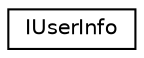 digraph "Graphical Class Hierarchy"
{
 // INTERACTIVE_SVG=YES
 // LATEX_PDF_SIZE
  edge [fontname="Helvetica",fontsize="10",labelfontname="Helvetica",labelfontsize="10"];
  node [fontname="Helvetica",fontsize="10",shape=record];
  rankdir="LR";
  Node0 [label="IUserInfo",height=0.2,width=0.4,color="black", fillcolor="white", style="filled",URL="$class_i_user_info.html",tooltip=" "];
}
